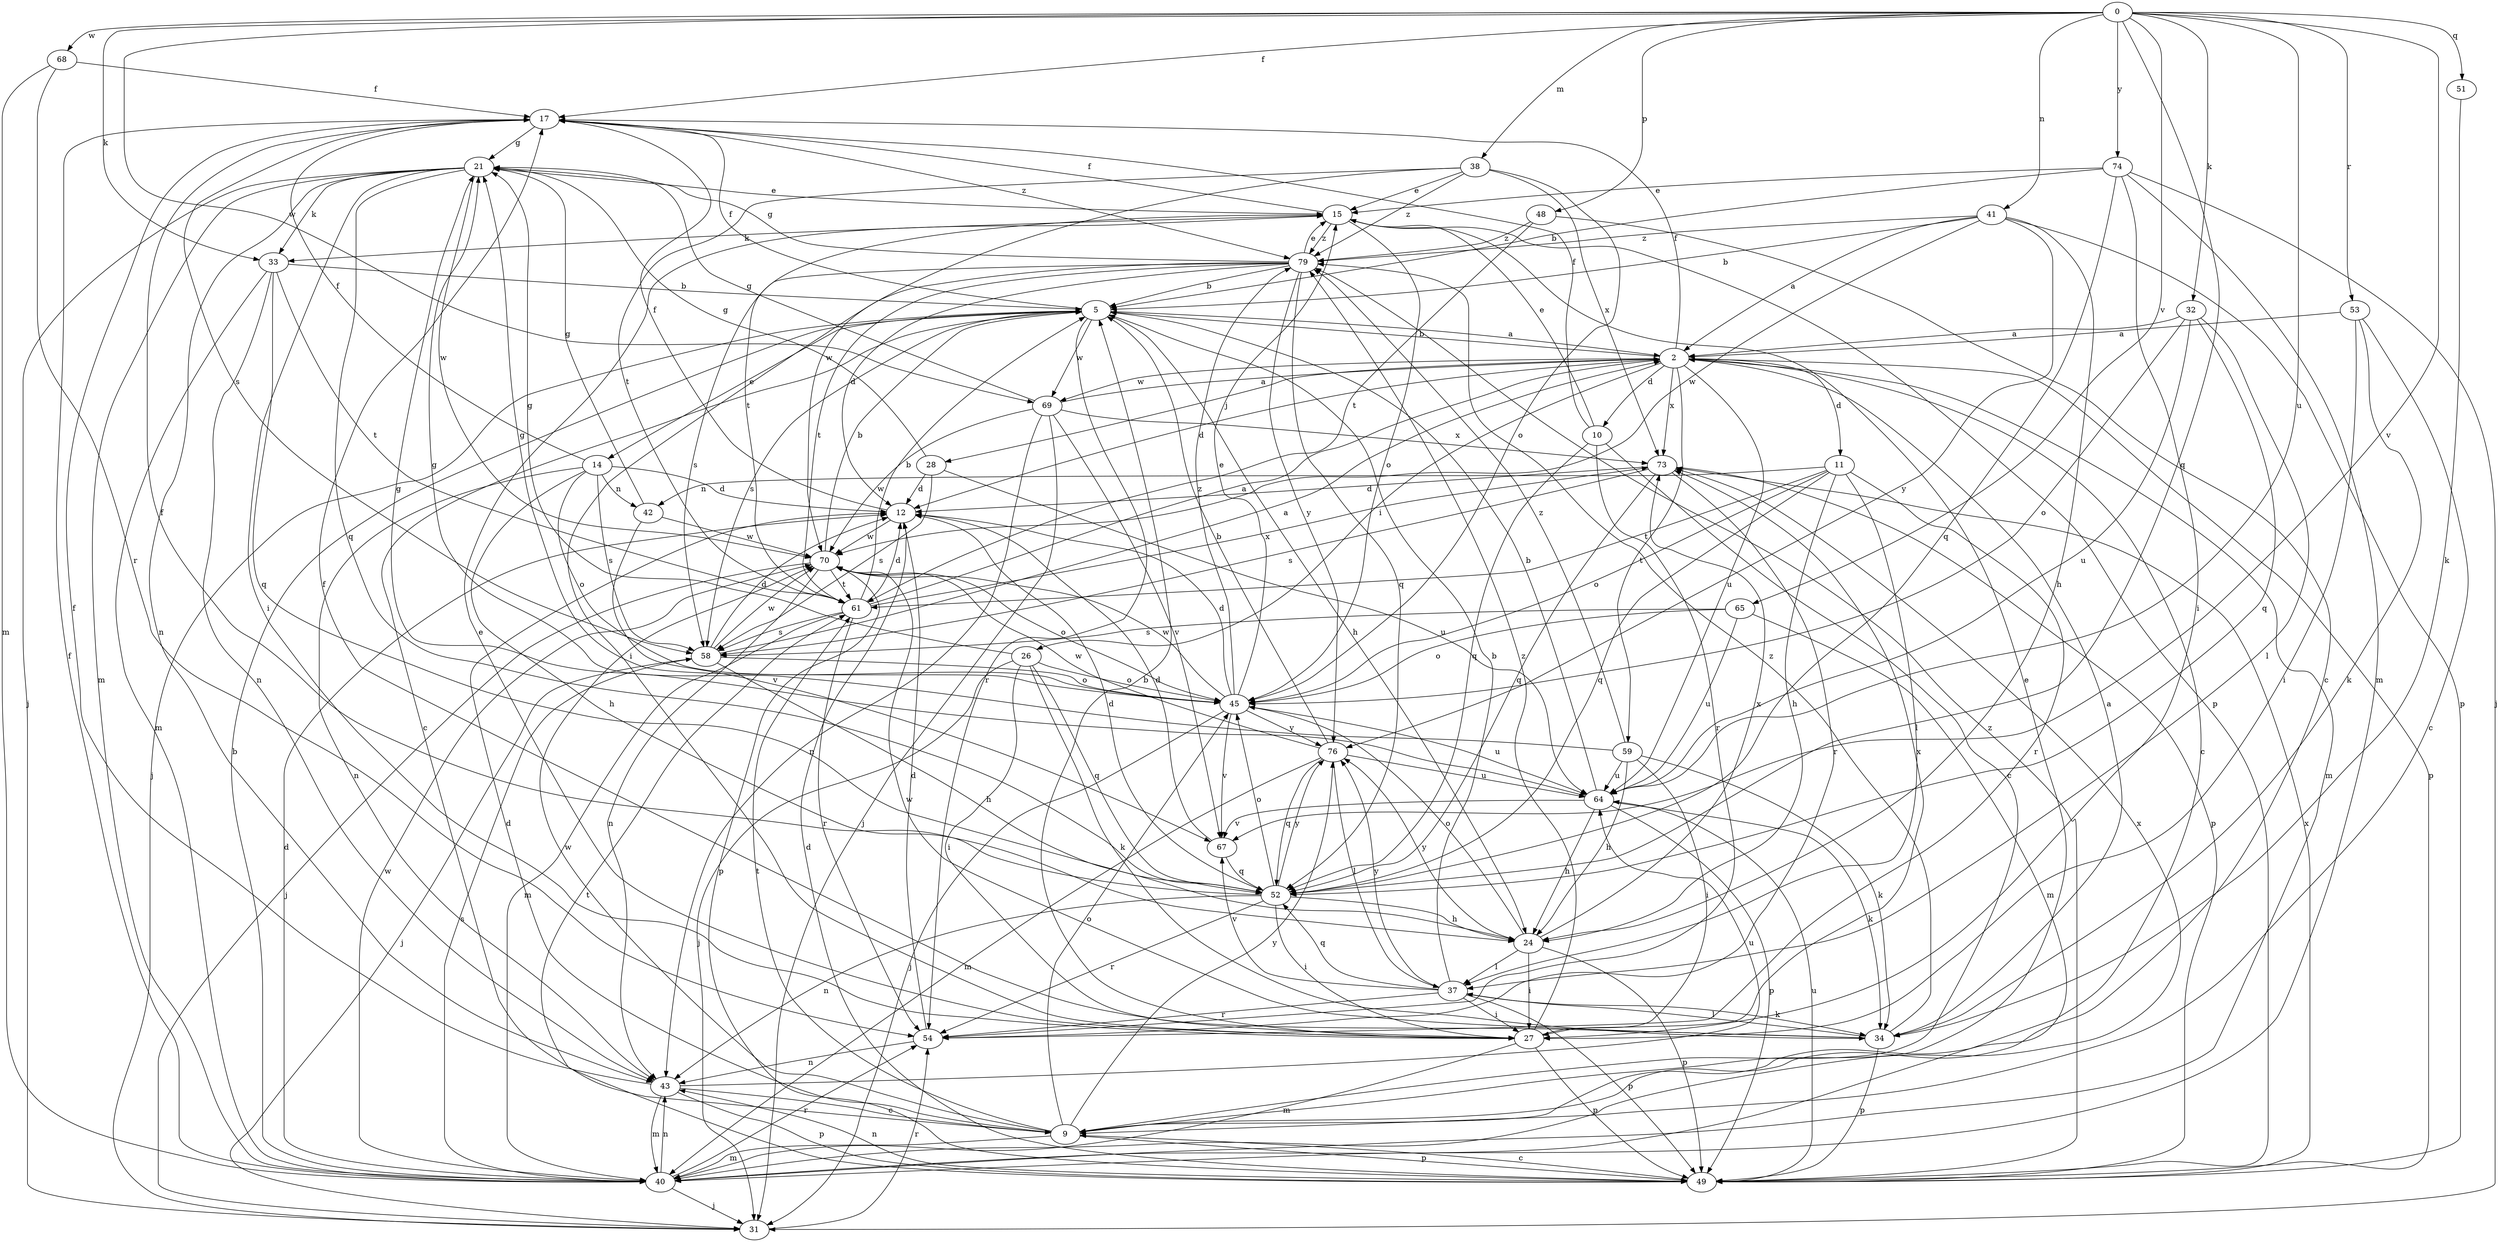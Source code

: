 strict digraph  {
0;
2;
5;
9;
10;
11;
12;
14;
15;
17;
21;
24;
26;
27;
28;
31;
32;
33;
34;
37;
38;
40;
41;
42;
43;
45;
48;
49;
51;
52;
53;
54;
58;
59;
61;
64;
65;
67;
68;
69;
70;
73;
74;
76;
79;
0 -> 17  [label=f];
0 -> 32  [label=k];
0 -> 33  [label=k];
0 -> 38  [label=m];
0 -> 41  [label=n];
0 -> 48  [label=p];
0 -> 51  [label=q];
0 -> 52  [label=q];
0 -> 53  [label=r];
0 -> 64  [label=u];
0 -> 65  [label=v];
0 -> 67  [label=v];
0 -> 68  [label=w];
0 -> 69  [label=w];
0 -> 74  [label=y];
2 -> 5  [label=b];
2 -> 9  [label=c];
2 -> 10  [label=d];
2 -> 11  [label=d];
2 -> 12  [label=d];
2 -> 17  [label=f];
2 -> 26  [label=i];
2 -> 28  [label=j];
2 -> 40  [label=m];
2 -> 49  [label=p];
2 -> 59  [label=t];
2 -> 64  [label=u];
2 -> 69  [label=w];
2 -> 73  [label=x];
5 -> 2  [label=a];
5 -> 9  [label=c];
5 -> 14  [label=e];
5 -> 17  [label=f];
5 -> 24  [label=h];
5 -> 31  [label=j];
5 -> 54  [label=r];
5 -> 58  [label=s];
5 -> 69  [label=w];
9 -> 12  [label=d];
9 -> 15  [label=e];
9 -> 40  [label=m];
9 -> 45  [label=o];
9 -> 49  [label=p];
9 -> 61  [label=t];
9 -> 70  [label=w];
9 -> 76  [label=y];
10 -> 9  [label=c];
10 -> 15  [label=e];
10 -> 17  [label=f];
10 -> 52  [label=q];
10 -> 54  [label=r];
11 -> 24  [label=h];
11 -> 37  [label=l];
11 -> 42  [label=n];
11 -> 45  [label=o];
11 -> 52  [label=q];
11 -> 54  [label=r];
11 -> 61  [label=t];
12 -> 17  [label=f];
12 -> 70  [label=w];
14 -> 12  [label=d];
14 -> 17  [label=f];
14 -> 24  [label=h];
14 -> 42  [label=n];
14 -> 43  [label=n];
14 -> 45  [label=o];
14 -> 58  [label=s];
15 -> 17  [label=f];
15 -> 33  [label=k];
15 -> 45  [label=o];
15 -> 49  [label=p];
15 -> 61  [label=t];
15 -> 79  [label=z];
17 -> 21  [label=g];
17 -> 58  [label=s];
17 -> 79  [label=z];
21 -> 15  [label=e];
21 -> 27  [label=i];
21 -> 31  [label=j];
21 -> 33  [label=k];
21 -> 40  [label=m];
21 -> 43  [label=n];
21 -> 52  [label=q];
21 -> 70  [label=w];
24 -> 27  [label=i];
24 -> 37  [label=l];
24 -> 45  [label=o];
24 -> 49  [label=p];
24 -> 73  [label=x];
24 -> 76  [label=y];
26 -> 21  [label=g];
26 -> 27  [label=i];
26 -> 31  [label=j];
26 -> 34  [label=k];
26 -> 45  [label=o];
26 -> 52  [label=q];
27 -> 5  [label=b];
27 -> 15  [label=e];
27 -> 40  [label=m];
27 -> 49  [label=p];
27 -> 73  [label=x];
27 -> 79  [label=z];
28 -> 12  [label=d];
28 -> 21  [label=g];
28 -> 58  [label=s];
28 -> 64  [label=u];
31 -> 54  [label=r];
32 -> 2  [label=a];
32 -> 37  [label=l];
32 -> 45  [label=o];
32 -> 52  [label=q];
32 -> 64  [label=u];
33 -> 5  [label=b];
33 -> 40  [label=m];
33 -> 43  [label=n];
33 -> 52  [label=q];
33 -> 61  [label=t];
34 -> 2  [label=a];
34 -> 17  [label=f];
34 -> 37  [label=l];
34 -> 49  [label=p];
34 -> 70  [label=w];
34 -> 79  [label=z];
37 -> 5  [label=b];
37 -> 27  [label=i];
37 -> 34  [label=k];
37 -> 49  [label=p];
37 -> 52  [label=q];
37 -> 54  [label=r];
37 -> 67  [label=v];
37 -> 76  [label=y];
38 -> 15  [label=e];
38 -> 45  [label=o];
38 -> 61  [label=t];
38 -> 70  [label=w];
38 -> 73  [label=x];
38 -> 79  [label=z];
40 -> 5  [label=b];
40 -> 12  [label=d];
40 -> 17  [label=f];
40 -> 31  [label=j];
40 -> 43  [label=n];
40 -> 54  [label=r];
40 -> 58  [label=s];
40 -> 70  [label=w];
40 -> 73  [label=x];
41 -> 2  [label=a];
41 -> 5  [label=b];
41 -> 24  [label=h];
41 -> 49  [label=p];
41 -> 70  [label=w];
41 -> 76  [label=y];
41 -> 79  [label=z];
42 -> 21  [label=g];
42 -> 67  [label=v];
42 -> 70  [label=w];
43 -> 9  [label=c];
43 -> 17  [label=f];
43 -> 40  [label=m];
43 -> 49  [label=p];
43 -> 64  [label=u];
45 -> 12  [label=d];
45 -> 15  [label=e];
45 -> 21  [label=g];
45 -> 31  [label=j];
45 -> 64  [label=u];
45 -> 67  [label=v];
45 -> 70  [label=w];
45 -> 76  [label=y];
45 -> 79  [label=z];
48 -> 9  [label=c];
48 -> 61  [label=t];
48 -> 79  [label=z];
49 -> 9  [label=c];
49 -> 12  [label=d];
49 -> 43  [label=n];
49 -> 61  [label=t];
49 -> 64  [label=u];
49 -> 73  [label=x];
49 -> 79  [label=z];
51 -> 34  [label=k];
52 -> 12  [label=d];
52 -> 17  [label=f];
52 -> 24  [label=h];
52 -> 27  [label=i];
52 -> 43  [label=n];
52 -> 45  [label=o];
52 -> 54  [label=r];
52 -> 76  [label=y];
53 -> 2  [label=a];
53 -> 9  [label=c];
53 -> 27  [label=i];
53 -> 34  [label=k];
54 -> 12  [label=d];
54 -> 43  [label=n];
58 -> 2  [label=a];
58 -> 12  [label=d];
58 -> 24  [label=h];
58 -> 31  [label=j];
58 -> 45  [label=o];
58 -> 70  [label=w];
59 -> 21  [label=g];
59 -> 24  [label=h];
59 -> 27  [label=i];
59 -> 34  [label=k];
59 -> 64  [label=u];
59 -> 79  [label=z];
61 -> 2  [label=a];
61 -> 5  [label=b];
61 -> 12  [label=d];
61 -> 40  [label=m];
61 -> 54  [label=r];
61 -> 58  [label=s];
61 -> 73  [label=x];
64 -> 5  [label=b];
64 -> 21  [label=g];
64 -> 24  [label=h];
64 -> 34  [label=k];
64 -> 49  [label=p];
64 -> 67  [label=v];
65 -> 40  [label=m];
65 -> 45  [label=o];
65 -> 58  [label=s];
65 -> 64  [label=u];
67 -> 12  [label=d];
67 -> 52  [label=q];
68 -> 17  [label=f];
68 -> 40  [label=m];
68 -> 54  [label=r];
69 -> 2  [label=a];
69 -> 21  [label=g];
69 -> 31  [label=j];
69 -> 43  [label=n];
69 -> 67  [label=v];
69 -> 70  [label=w];
69 -> 73  [label=x];
70 -> 5  [label=b];
70 -> 31  [label=j];
70 -> 43  [label=n];
70 -> 45  [label=o];
70 -> 49  [label=p];
70 -> 61  [label=t];
73 -> 12  [label=d];
73 -> 49  [label=p];
73 -> 52  [label=q];
73 -> 54  [label=r];
73 -> 58  [label=s];
74 -> 5  [label=b];
74 -> 15  [label=e];
74 -> 27  [label=i];
74 -> 31  [label=j];
74 -> 40  [label=m];
74 -> 52  [label=q];
76 -> 5  [label=b];
76 -> 37  [label=l];
76 -> 40  [label=m];
76 -> 52  [label=q];
76 -> 64  [label=u];
76 -> 70  [label=w];
79 -> 5  [label=b];
79 -> 12  [label=d];
79 -> 15  [label=e];
79 -> 21  [label=g];
79 -> 27  [label=i];
79 -> 52  [label=q];
79 -> 58  [label=s];
79 -> 61  [label=t];
79 -> 76  [label=y];
}
